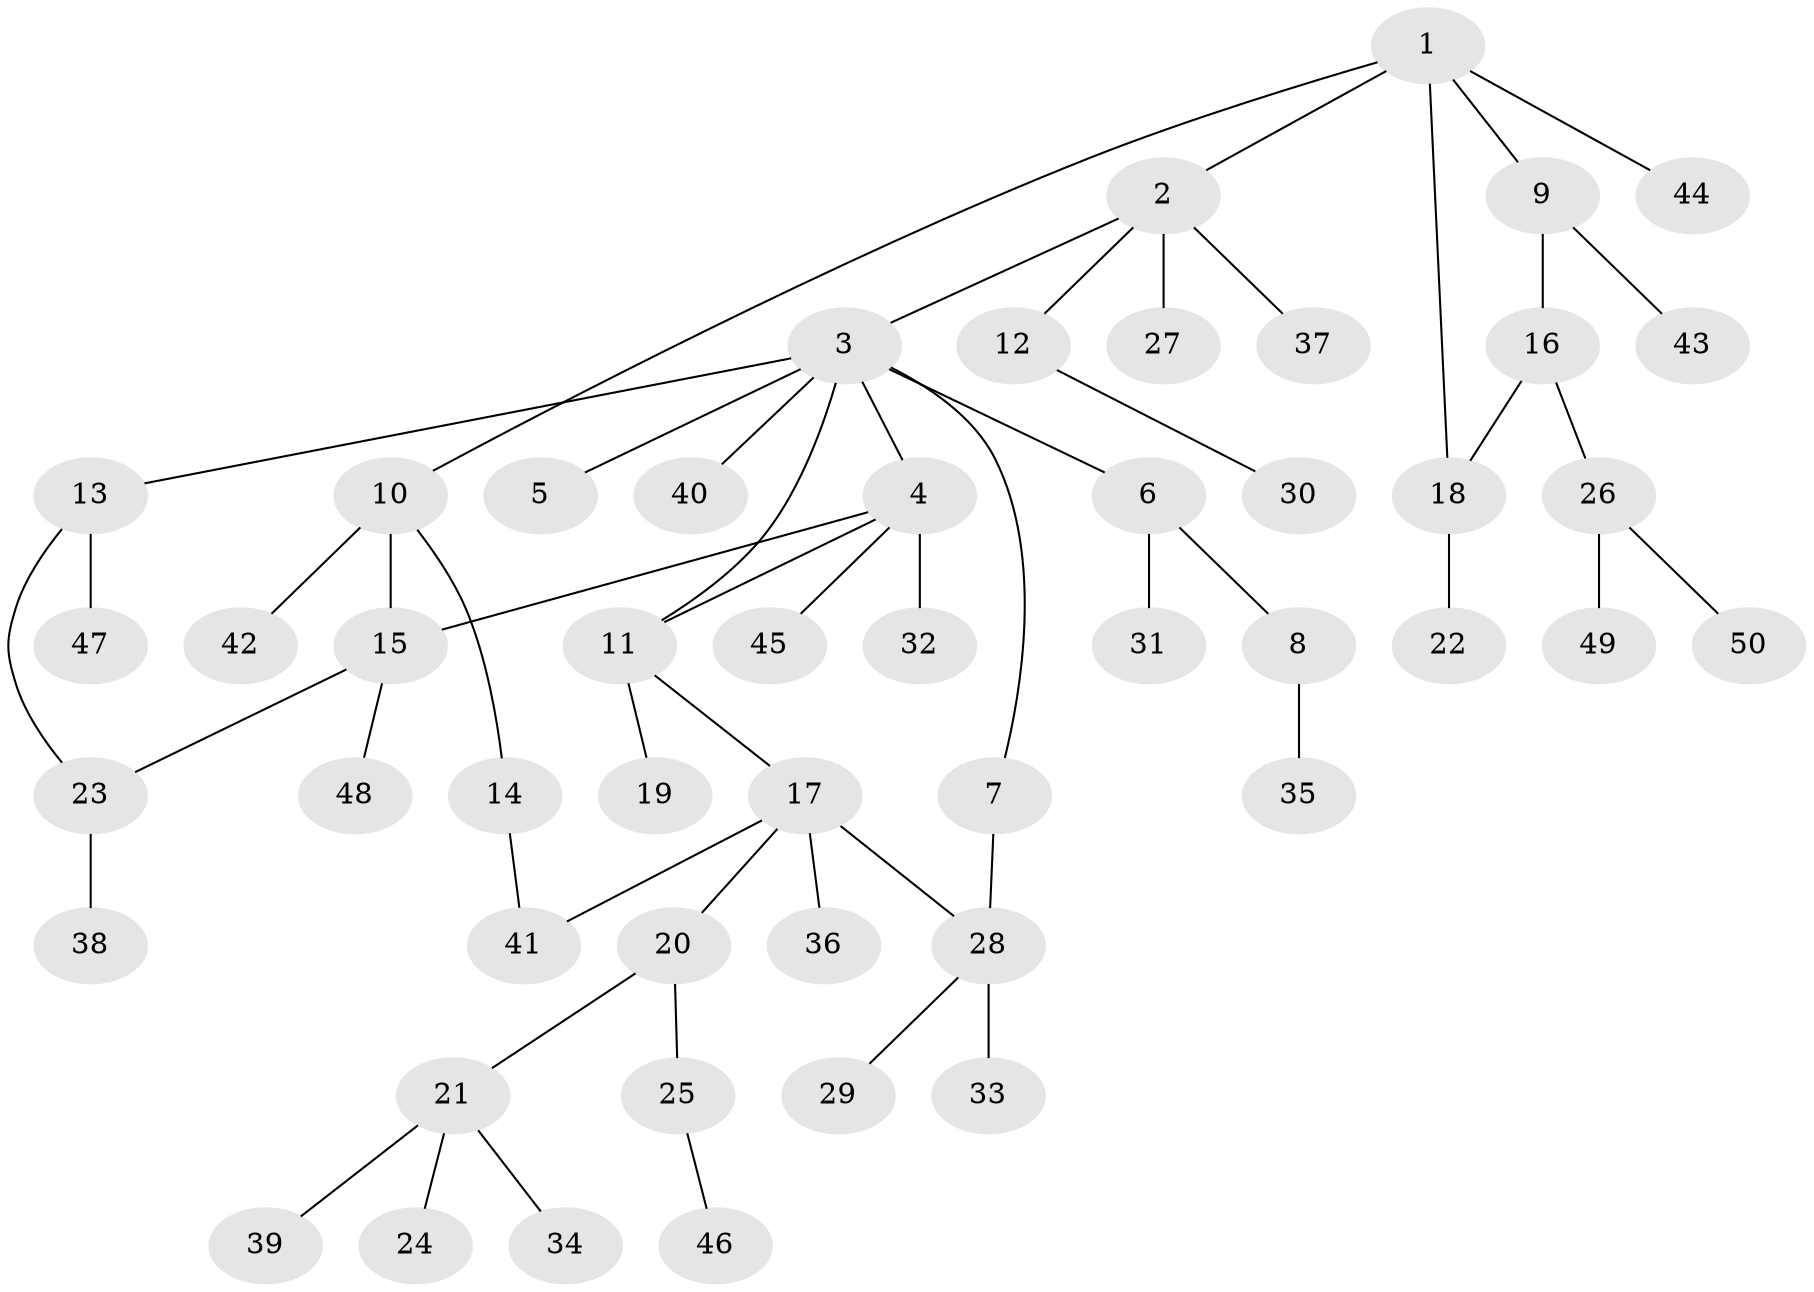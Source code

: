 // Generated by graph-tools (version 1.1) at 2025/49/03/09/25 03:49:17]
// undirected, 50 vertices, 55 edges
graph export_dot {
graph [start="1"]
  node [color=gray90,style=filled];
  1;
  2;
  3;
  4;
  5;
  6;
  7;
  8;
  9;
  10;
  11;
  12;
  13;
  14;
  15;
  16;
  17;
  18;
  19;
  20;
  21;
  22;
  23;
  24;
  25;
  26;
  27;
  28;
  29;
  30;
  31;
  32;
  33;
  34;
  35;
  36;
  37;
  38;
  39;
  40;
  41;
  42;
  43;
  44;
  45;
  46;
  47;
  48;
  49;
  50;
  1 -- 2;
  1 -- 9;
  1 -- 10;
  1 -- 44;
  1 -- 18;
  2 -- 3;
  2 -- 12;
  2 -- 27;
  2 -- 37;
  3 -- 4;
  3 -- 5;
  3 -- 6;
  3 -- 7;
  3 -- 13;
  3 -- 40;
  3 -- 11;
  4 -- 11;
  4 -- 15;
  4 -- 32;
  4 -- 45;
  6 -- 8;
  6 -- 31;
  7 -- 28;
  8 -- 35;
  9 -- 16;
  9 -- 43;
  10 -- 14;
  10 -- 42;
  10 -- 15;
  11 -- 17;
  11 -- 19;
  12 -- 30;
  13 -- 23;
  13 -- 47;
  14 -- 41;
  15 -- 48;
  15 -- 23;
  16 -- 18;
  16 -- 26;
  17 -- 20;
  17 -- 36;
  17 -- 41;
  17 -- 28;
  18 -- 22;
  20 -- 21;
  20 -- 25;
  21 -- 24;
  21 -- 34;
  21 -- 39;
  23 -- 38;
  25 -- 46;
  26 -- 49;
  26 -- 50;
  28 -- 29;
  28 -- 33;
}
